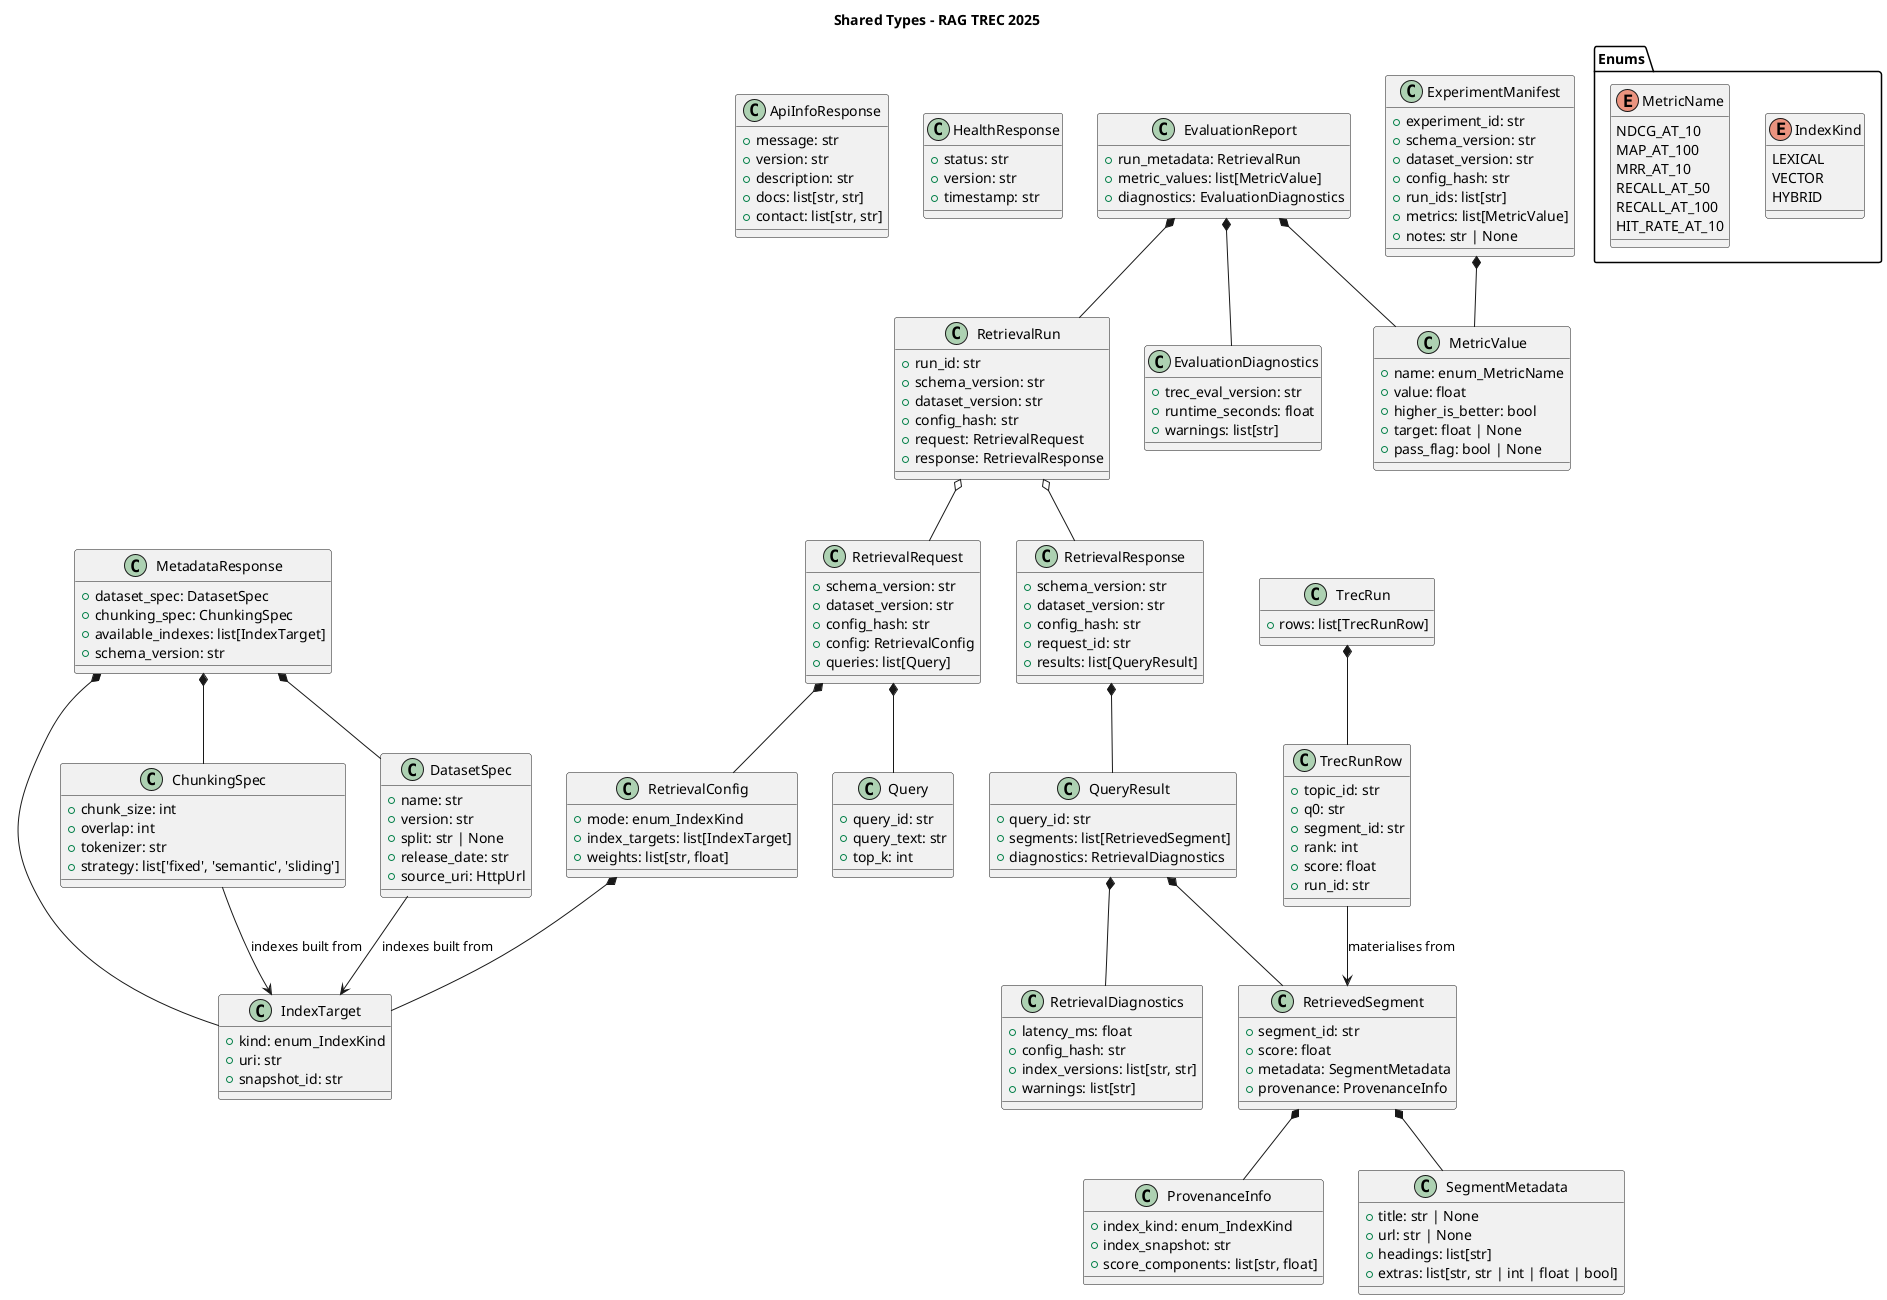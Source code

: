 @startuml shared_types
title Shared Types - RAG TREC 2025

package "Enums" {
  enum IndexKind {
    LEXICAL
    VECTOR
    HYBRID
  }
  enum MetricName {
    NDCG_AT_10
    MAP_AT_100
    MRR_AT_10
    RECALL_AT_50
    RECALL_AT_100
    HIT_RATE_AT_10
  }
}

class ApiInfoResponse {
  +message: str
  +version: str
  +description: str
  +docs: list[str, str]
  +contact: list[str, str]
}

class HealthResponse {
  +status: str
  +version: str
  +timestamp: str
}

class MetadataResponse {
  +dataset_spec: DatasetSpec
  +chunking_spec: ChunkingSpec
  +available_indexes: list[IndexTarget]
  +schema_version: str
}

class ChunkingSpec {
  +chunk_size: int
  +overlap: int
  +tokenizer: str
  +strategy: list['fixed', 'semantic', 'sliding']
}

class DatasetSpec {
  +name: str
  +version: str
  +split: str | None
  +release_date: str
  +source_uri: HttpUrl
}

class IndexTarget {
  +kind: enum_IndexKind
  +uri: str
  +snapshot_id: str
}

class EvaluationDiagnostics {
  +trec_eval_version: str
  +runtime_seconds: float
  +warnings: list[str]
}

class MetricValue {
  +name: enum_MetricName
  +value: float
  +higher_is_better: bool
  +target: float | None
  +pass_flag: bool | None
}

class EvaluationReport {
  +run_metadata: RetrievalRun
  +metric_values: list[MetricValue]
  +diagnostics: EvaluationDiagnostics
}

class ExperimentManifest {
  +experiment_id: str
  +schema_version: str
  +dataset_version: str
  +config_hash: str
  +run_ids: list[str]
  +metrics: list[MetricValue]
  +notes: str | None
}

class RetrievalRun {
  +run_id: str
  +schema_version: str
  +dataset_version: str
  +config_hash: str
  +request: RetrievalRequest
  +response: RetrievalResponse
}

class TrecRun {
  +rows: list[TrecRunRow]
}

class TrecRunRow {
  +topic_id: str
  +q0: str
  +segment_id: str
  +rank: int
  +score: float
  +run_id: str
}

class RetrievalConfig {
  +mode: enum_IndexKind
  +index_targets: list[IndexTarget]
  +weights: list[str, float]
}

class Query {
  +query_id: str
  +query_text: str
  +top_k: int
}

class RetrievalRequest {
  +schema_version: str
  +dataset_version: str
  +config_hash: str
  +config: RetrievalConfig
  +queries: list[Query]
}

class ProvenanceInfo {
  +index_kind: enum_IndexKind
  +index_snapshot: str
  +score_components: list[str, float]
}

class QueryResult {
  +query_id: str
  +segments: list[RetrievedSegment]
  +diagnostics: RetrievalDiagnostics
}

class RetrievalDiagnostics {
  +latency_ms: float
  +config_hash: str
  +index_versions: list[str, str]
  +warnings: list[str]
}

class RetrievalResponse {
  +schema_version: str
  +dataset_version: str
  +config_hash: str
  +request_id: str
  +results: list[QueryResult]
}

class RetrievedSegment {
  +segment_id: str
  +score: float
  +metadata: SegmentMetadata
  +provenance: ProvenanceInfo
}

class SegmentMetadata {
  +title: str | None
  +url: str | None
  +headings: list[str]
  +extras: list[str, str | int | float | bool]
}

' Dynamic Relationships
EvaluationReport *-- EvaluationDiagnostics
EvaluationReport *-- MetricValue
EvaluationReport *-- RetrievalRun
ExperimentManifest *-- MetricValue
MetadataResponse *-- ChunkingSpec
MetadataResponse *-- DatasetSpec
MetadataResponse *-- IndexTarget
QueryResult *-- RetrievalDiagnostics
QueryResult *-- RetrievedSegment
RetrievalConfig *-- IndexTarget
RetrievalRequest *-- Query
RetrievalRequest *-- RetrievalConfig
RetrievalResponse *-- QueryResult
RetrievalRun o-- RetrievalRequest
RetrievalRun o-- RetrievalResponse
RetrievedSegment *-- ProvenanceInfo
RetrievedSegment *-- SegmentMetadata
TrecRun *-- TrecRunRow

' Reference Relationships
DatasetSpec --> IndexTarget : indexes built from
ChunkingSpec --> IndexTarget : indexes built from
TrecRunRow --> RetrievedSegment : materialises from
@enduml
